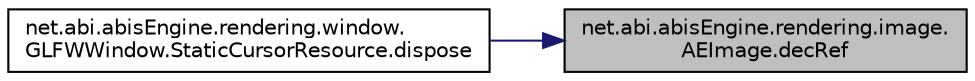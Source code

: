 digraph "net.abi.abisEngine.rendering.image.AEImage.decRef"
{
 // LATEX_PDF_SIZE
  edge [fontname="Helvetica",fontsize="10",labelfontname="Helvetica",labelfontsize="10"];
  node [fontname="Helvetica",fontsize="10",shape=record];
  rankdir="RL";
  Node1 [label="net.abi.abisEngine.rendering.image.\lAEImage.decRef",height=0.2,width=0.4,color="black", fillcolor="grey75", style="filled", fontcolor="black",tooltip=" "];
  Node1 -> Node2 [dir="back",color="midnightblue",fontsize="10",style="solid",fontname="Helvetica"];
  Node2 [label="net.abi.abisEngine.rendering.window.\lGLFWWindow.StaticCursorResource.dispose",height=0.2,width=0.4,color="black", fillcolor="white", style="filled",URL="$d8/dc3/classnet_1_1abi_1_1abis_engine_1_1rendering_1_1window_1_1_g_l_f_w_window_1_1_static_cursor_resource.html#a9351293a1cfd77fc9ecd5afbdc7af911",tooltip=" "];
}
